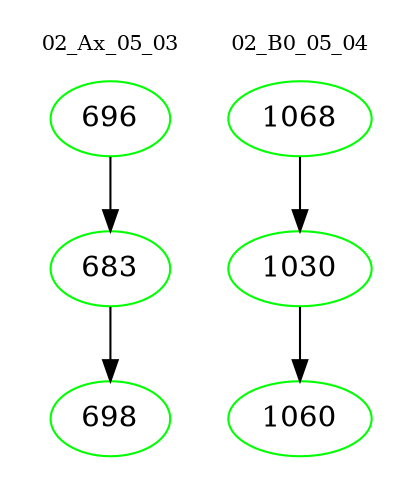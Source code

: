 digraph{
subgraph cluster_0 {
color = white
label = "02_Ax_05_03";
fontsize=10;
T0_696 [label="696", color="green"]
T0_696 -> T0_683 [color="black"]
T0_683 [label="683", color="green"]
T0_683 -> T0_698 [color="black"]
T0_698 [label="698", color="green"]
}
subgraph cluster_1 {
color = white
label = "02_B0_05_04";
fontsize=10;
T1_1068 [label="1068", color="green"]
T1_1068 -> T1_1030 [color="black"]
T1_1030 [label="1030", color="green"]
T1_1030 -> T1_1060 [color="black"]
T1_1060 [label="1060", color="green"]
}
}
